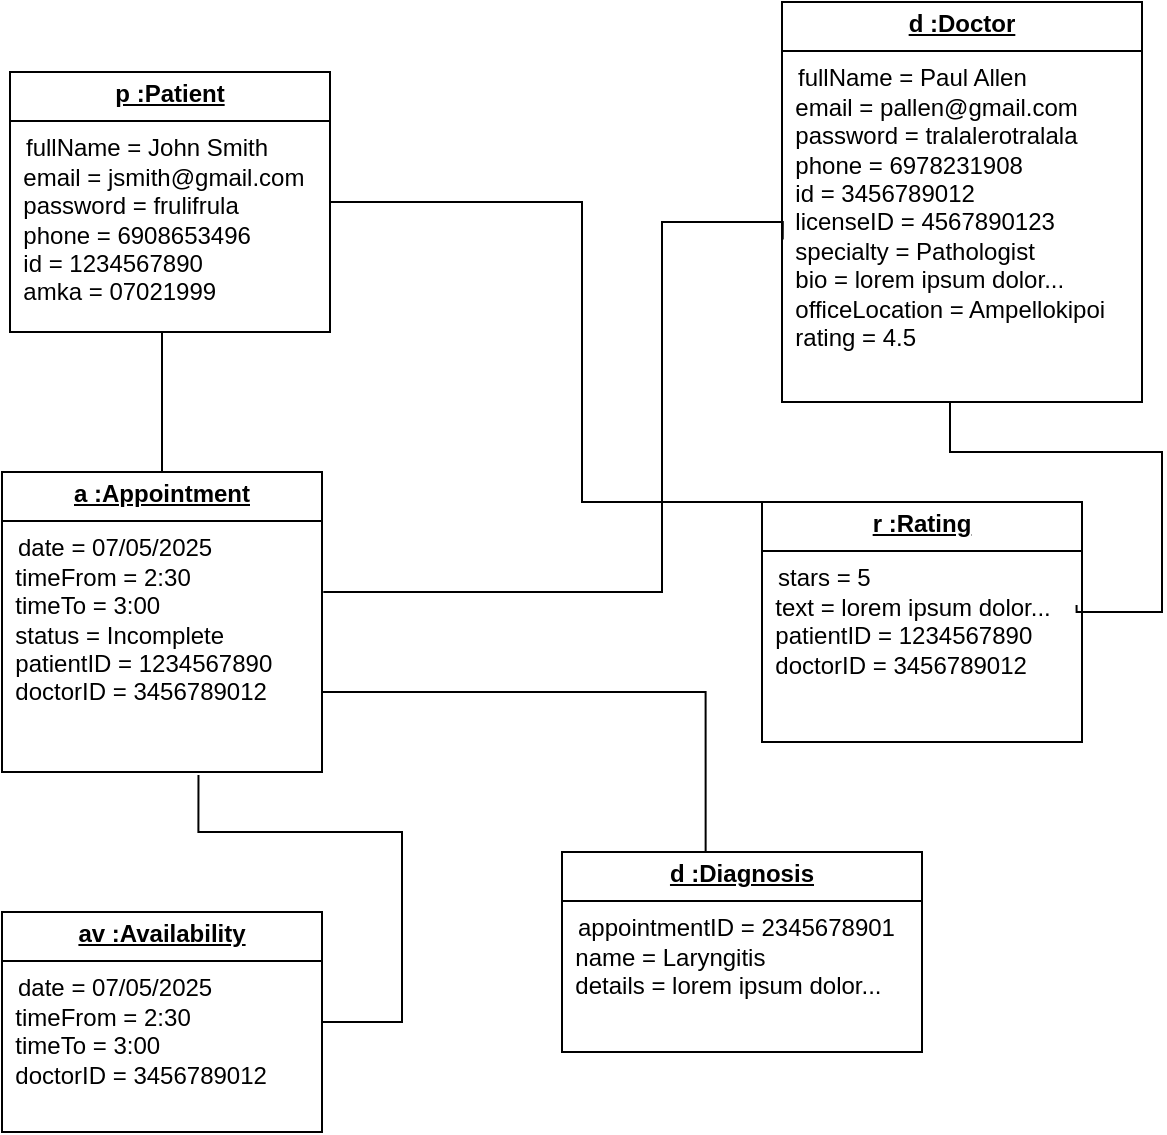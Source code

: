 <mxfile>
    <diagram id="ZTTr4Q2-jn8qHXTj1VWM" name="Page-1">
        <mxGraphModel dx="1247" dy="813" grid="1" gridSize="10" guides="1" tooltips="1" connect="1" arrows="1" fold="1" page="1" pageScale="1" pageWidth="850" pageHeight="1100" math="0" shadow="0">
            <root>
                <mxCell id="0"/>
                <mxCell id="1" parent="0"/>
                <mxCell id="2" value="&lt;p style=&quot;margin:0px;margin-top:4px;text-align:center;text-decoration:underline;&quot;&gt;&lt;b&gt;p :Patient&lt;/b&gt;&lt;/p&gt;&lt;hr size=&quot;1&quot; style=&quot;border-style:solid;&quot;&gt;&lt;p style=&quot;margin:0px;margin-left:8px;&quot;&gt;fullName = John Smith&lt;/p&gt;&lt;div&gt;&amp;nbsp; email = jsmith@gmail.com&lt;/div&gt;&lt;div&gt;&amp;nbsp; password = frulifrula&lt;/div&gt;&lt;div&gt;&amp;nbsp; phone = 6908653496&lt;/div&gt;&lt;div&gt;&amp;nbsp; id = 1234567890&lt;/div&gt;&lt;div&gt;&amp;nbsp; amka = 07021999&lt;/div&gt;&lt;div&gt;&lt;br&gt;&lt;/div&gt;&lt;div&gt;&lt;br&gt;&lt;/div&gt;" style="verticalAlign=top;align=left;overflow=fill;html=1;whiteSpace=wrap;" vertex="1" parent="1">
                    <mxGeometry x="144" y="60" width="160" height="130" as="geometry"/>
                </mxCell>
                <mxCell id="5" value="&lt;p style=&quot;margin:0px;margin-top:4px;text-align:center;text-decoration:underline;&quot;&gt;&lt;b&gt;d :Doctor&lt;/b&gt;&lt;/p&gt;&lt;hr size=&quot;1&quot; style=&quot;border-style:solid;&quot;&gt;&lt;p style=&quot;margin: 0px 0px 0px 8px;&quot;&gt;fullName = Paul Allen&lt;/p&gt;&lt;div&gt;&amp;nbsp; email = pallen@gmail.com&lt;/div&gt;&lt;div&gt;&amp;nbsp; password = tralalerotralala&lt;/div&gt;&lt;div&gt;&amp;nbsp; phone = 6978231908&lt;/div&gt;&lt;div&gt;&amp;nbsp; id = 3456789012&lt;/div&gt;&lt;div&gt;&lt;span style=&quot;background-color: transparent; color: light-dark(rgb(0, 0, 0), rgb(255, 255, 255));&quot;&gt;&amp;nbsp; licenseID = 4567890123&lt;/span&gt;&lt;/div&gt;&lt;div&gt;&amp;nbsp; specialty = Pathologist&lt;/div&gt;&lt;div&gt;&amp;nbsp; bio = lorem ipsum dolor...&lt;/div&gt;&lt;div&gt;&amp;nbsp; officeLocation = Ampellokipoi&lt;/div&gt;&lt;div&gt;&amp;nbsp; rating = 4.5&lt;/div&gt;" style="verticalAlign=top;align=left;overflow=fill;html=1;whiteSpace=wrap;" vertex="1" parent="1">
                    <mxGeometry x="530" y="25" width="180" height="200" as="geometry"/>
                </mxCell>
                <mxCell id="6" value="&lt;p style=&quot;margin:0px;margin-top:4px;text-align:center;text-decoration:underline;&quot;&gt;&lt;b&gt;d :Diagnosis&lt;/b&gt;&lt;/p&gt;&lt;hr size=&quot;1&quot; style=&quot;border-style:solid;&quot;&gt;&lt;p style=&quot;margin:0px;margin-left:8px;&quot;&gt;appointmentID = 2345678901&lt;/p&gt;&lt;div&gt;&amp;nbsp; name = Laryngitis&lt;/div&gt;&lt;div&gt;&amp;nbsp; details = lorem ipsum dolor...&lt;/div&gt;" style="verticalAlign=top;align=left;overflow=fill;html=1;whiteSpace=wrap;" vertex="1" parent="1">
                    <mxGeometry x="420" y="450" width="180" height="100" as="geometry"/>
                </mxCell>
                <mxCell id="7" value="&lt;p style=&quot;margin:0px;margin-top:4px;text-align:center;text-decoration:underline;&quot;&gt;&lt;b&gt;av :Availability&lt;/b&gt;&lt;/p&gt;&lt;hr size=&quot;1&quot; style=&quot;border-style:solid;&quot;&gt;&lt;p style=&quot;margin:0px;margin-left:8px;&quot;&gt;date = 07/05/2025&lt;/p&gt;&lt;div&gt;&amp;nbsp; timeFrom = 2:30&lt;/div&gt;&lt;div&gt;&amp;nbsp; timeTo = 3:00&lt;/div&gt;&lt;div&gt;&amp;nbsp; doctorID = 3456789012&lt;/div&gt;" style="verticalAlign=top;align=left;overflow=fill;html=1;whiteSpace=wrap;" vertex="1" parent="1">
                    <mxGeometry x="140" y="480" width="160" height="110" as="geometry"/>
                </mxCell>
                <mxCell id="8" value="&lt;p style=&quot;margin:0px;margin-top:4px;text-align:center;text-decoration:underline;&quot;&gt;&lt;b&gt;r :Rating&lt;/b&gt;&lt;/p&gt;&lt;hr size=&quot;1&quot; style=&quot;border-style:solid;&quot;&gt;&lt;p style=&quot;margin:0px;margin-left:8px;&quot;&gt;stars = 5&lt;/p&gt;&lt;div&gt;&amp;nbsp; text = lorem ipsum dolor...&lt;/div&gt;&lt;div&gt;&amp;nbsp; patientID = 1234567890&lt;/div&gt;&lt;div&gt;&amp;nbsp; doctorID = 3456789012&lt;/div&gt;" style="verticalAlign=top;align=left;overflow=fill;html=1;whiteSpace=wrap;" vertex="1" parent="1">
                    <mxGeometry x="520" y="275" width="160" height="120" as="geometry"/>
                </mxCell>
                <mxCell id="19" value="" style="endArrow=none;html=1;edgeStyle=orthogonalEdgeStyle;rounded=0;entryX=1;entryY=0.5;entryDx=0;entryDy=0;exitX=0;exitY=0;exitDx=0;exitDy=0;" edge="1" parent="1" source="8" target="2">
                    <mxGeometry relative="1" as="geometry">
                        <mxPoint x="581" y="270" as="sourcePoint"/>
                        <mxPoint x="494" y="120" as="targetPoint"/>
                        <Array as="points">
                            <mxPoint x="430" y="275"/>
                            <mxPoint x="430" y="125"/>
                        </Array>
                    </mxGeometry>
                </mxCell>
                <mxCell id="20" value="" style="endArrow=none;html=1;edgeStyle=orthogonalEdgeStyle;rounded=0;exitX=0.5;exitY=0;exitDx=0;exitDy=0;" edge="1" parent="1" source="4" target="2">
                    <mxGeometry relative="1" as="geometry">
                        <mxPoint x="530" y="285" as="sourcePoint"/>
                        <mxPoint x="314" y="135" as="targetPoint"/>
                        <Array as="points">
                            <mxPoint x="220" y="210"/>
                            <mxPoint x="220" y="210"/>
                        </Array>
                    </mxGeometry>
                </mxCell>
                <mxCell id="21" value="" style="endArrow=none;html=1;edgeStyle=orthogonalEdgeStyle;rounded=0;entryX=0.002;entryY=0.594;entryDx=0;entryDy=0;exitX=1.004;exitY=0.4;exitDx=0;exitDy=0;exitPerimeter=0;entryPerimeter=0;" edge="1" parent="1" source="4" target="5">
                    <mxGeometry relative="1" as="geometry">
                        <mxPoint x="530" y="285" as="sourcePoint"/>
                        <mxPoint x="314" y="135" as="targetPoint"/>
                        <Array as="points">
                            <mxPoint x="470" y="320"/>
                            <mxPoint x="470" y="135"/>
                            <mxPoint x="530" y="135"/>
                        </Array>
                    </mxGeometry>
                </mxCell>
                <mxCell id="22" value="" style="endArrow=none;html=1;edgeStyle=orthogonalEdgeStyle;rounded=0;entryX=0.5;entryY=1;entryDx=0;entryDy=0;exitX=0.983;exitY=0.429;exitDx=0;exitDy=0;exitPerimeter=0;" edge="1" parent="1" source="8" target="5">
                    <mxGeometry relative="1" as="geometry">
                        <mxPoint x="690" y="330" as="sourcePoint"/>
                        <mxPoint x="613.94" y="260" as="targetPoint"/>
                        <Array as="points">
                            <mxPoint x="677" y="330"/>
                            <mxPoint x="720" y="330"/>
                            <mxPoint x="720" y="250"/>
                            <mxPoint x="614" y="250"/>
                            <mxPoint x="614" y="225"/>
                        </Array>
                    </mxGeometry>
                </mxCell>
                <mxCell id="23" value="" style="endArrow=none;html=1;edgeStyle=orthogonalEdgeStyle;rounded=0;exitX=1;exitY=0.5;exitDx=0;exitDy=0;" edge="1" parent="1" source="4">
                    <mxGeometry relative="1" as="geometry">
                        <mxPoint x="273.94" y="490" as="sourcePoint"/>
                        <mxPoint x="238" y="410" as="targetPoint"/>
                        <Array as="points">
                            <mxPoint x="238" y="409"/>
                        </Array>
                    </mxGeometry>
                </mxCell>
                <mxCell id="24" value="" style="endArrow=none;html=1;edgeStyle=orthogonalEdgeStyle;rounded=0;entryX=0.399;entryY=-0.002;entryDx=0;entryDy=0;exitX=1;exitY=0.75;exitDx=0;exitDy=0;entryPerimeter=0;" edge="1" parent="1" source="4" target="6">
                    <mxGeometry relative="1" as="geometry">
                        <mxPoint x="312" y="336" as="sourcePoint"/>
                        <mxPoint x="540" y="154" as="targetPoint"/>
                        <Array as="points">
                            <mxPoint x="300" y="370"/>
                            <mxPoint x="492" y="370"/>
                        </Array>
                    </mxGeometry>
                </mxCell>
                <mxCell id="25" value="" style="endArrow=none;html=1;edgeStyle=orthogonalEdgeStyle;rounded=0;exitX=1;exitY=0.5;exitDx=0;exitDy=0;entryX=0.614;entryY=1.01;entryDx=0;entryDy=0;entryPerimeter=0;" edge="1" parent="1" source="7" target="4">
                    <mxGeometry relative="1" as="geometry">
                        <mxPoint x="300" y="535" as="sourcePoint"/>
                        <mxPoint x="238" y="410" as="targetPoint"/>
                        <Array as="points">
                            <mxPoint x="340" y="535"/>
                            <mxPoint x="340" y="440"/>
                            <mxPoint x="238" y="440"/>
                        </Array>
                    </mxGeometry>
                </mxCell>
                <mxCell id="4" value="&lt;p style=&quot;margin:0px;margin-top:4px;text-align:center;text-decoration:underline;&quot;&gt;&lt;b&gt;a :Appointment&lt;/b&gt;&lt;/p&gt;&lt;hr size=&quot;1&quot; style=&quot;border-style:solid;&quot;&gt;&lt;p style=&quot;margin:0px;margin-left:8px;&quot;&gt;date = 07/05/2025&lt;/p&gt;&lt;div&gt;&amp;nbsp; timeFrom = 2:30&lt;/div&gt;&lt;div&gt;&amp;nbsp; timeTo = 3:00&lt;/div&gt;&lt;div&gt;&amp;nbsp; status = Incomplete&lt;/div&gt;&lt;div&gt;&amp;nbsp; patientID = 1234567890&lt;/div&gt;&lt;div&gt;&amp;nbsp; doctorID = 3456789012&lt;/div&gt;" style="verticalAlign=top;align=left;overflow=fill;html=1;whiteSpace=wrap;" vertex="1" parent="1">
                    <mxGeometry x="140" y="260" width="160" height="150" as="geometry"/>
                </mxCell>
            </root>
        </mxGraphModel>
    </diagram>
</mxfile>